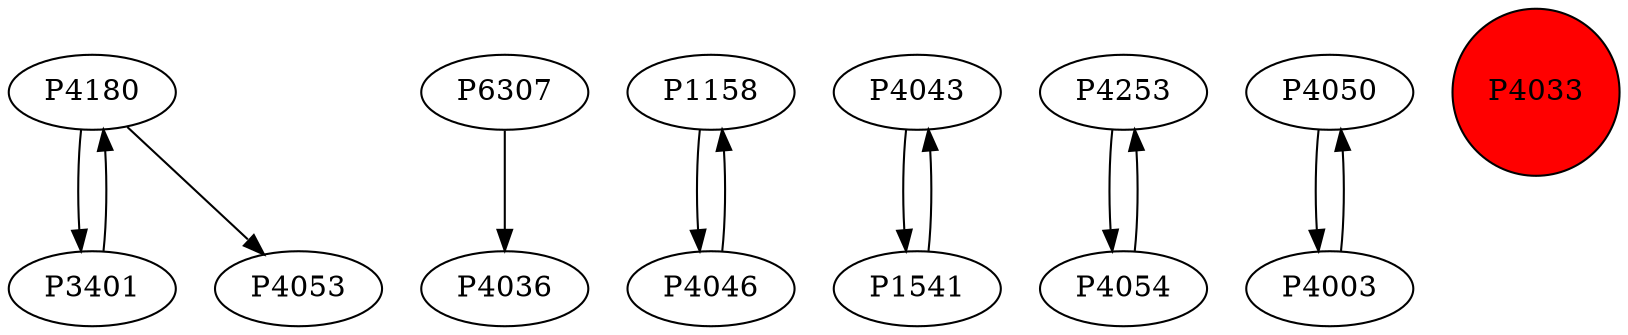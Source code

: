 digraph {
	P4180 -> P3401
	P4180 -> P4053
	P6307 -> P4036
	P3401 -> P4180
	P1158 -> P4046
	P4046 -> P1158
	P4043 -> P1541
	P4253 -> P4054
	P4050 -> P4003
	P4054 -> P4253
	P1541 -> P4043
	P4003 -> P4050
	P4033 [shape=circle]
	P4033 [style=filled]
	P4033 [fillcolor=red]
}